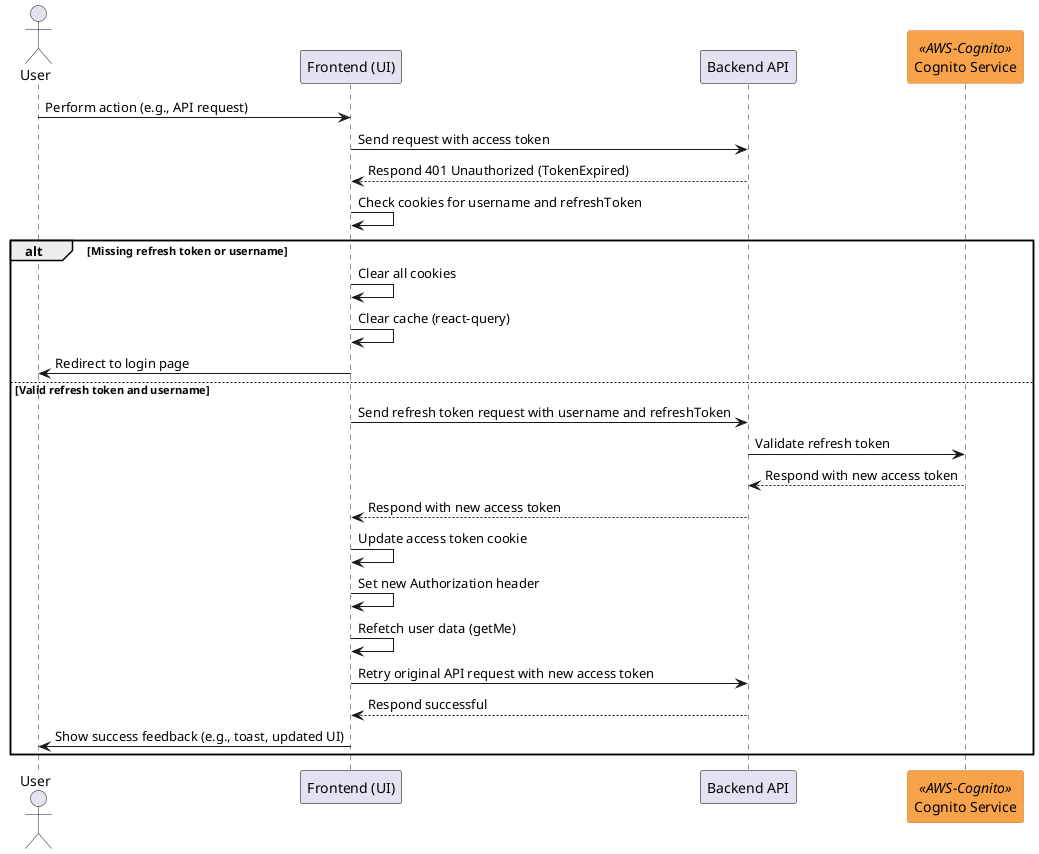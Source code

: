 @startuml

skinparam participant {
    FontColor black
    BorderColor black
}

skinparam participant {
    BackgroundColor<<AWS-Cognito>> #F8A349
    BorderColor<<AWS-Cognito>> #C27023
    FontColor<<AWS-Cognito>> black
}

actor User

participant "Frontend (UI)" as UI
participant "Backend API" as API
participant "Cognito Service" as Cognito <<AWS-Cognito>>

User -> UI : Perform action (e.g., API request)
UI -> API : Send request with access token

API --> UI : Respond 401 Unauthorized (TokenExpired)

UI -> UI : Check cookies for username and refreshToken

alt Missing refresh token or username
    UI -> UI : Clear all cookies
    UI -> UI : Clear cache (react-query)
    UI -> User : Redirect to login page
else Valid refresh token and username
    UI -> API : Send refresh token request with username and refreshToken
    API -> Cognito : Validate refresh token
    Cognito --> API : Respond with new access token
    API --> UI : Respond with new access token

    UI -> UI : Update access token cookie
    UI -> UI : Set new Authorization header
    UI -> UI : Refetch user data (getMe)
    UI -> API : Retry original API request with new access token
    API --> UI : Respond successful

    UI -> User : Show success feedback (e.g., toast, updated UI)
end

@enduml
